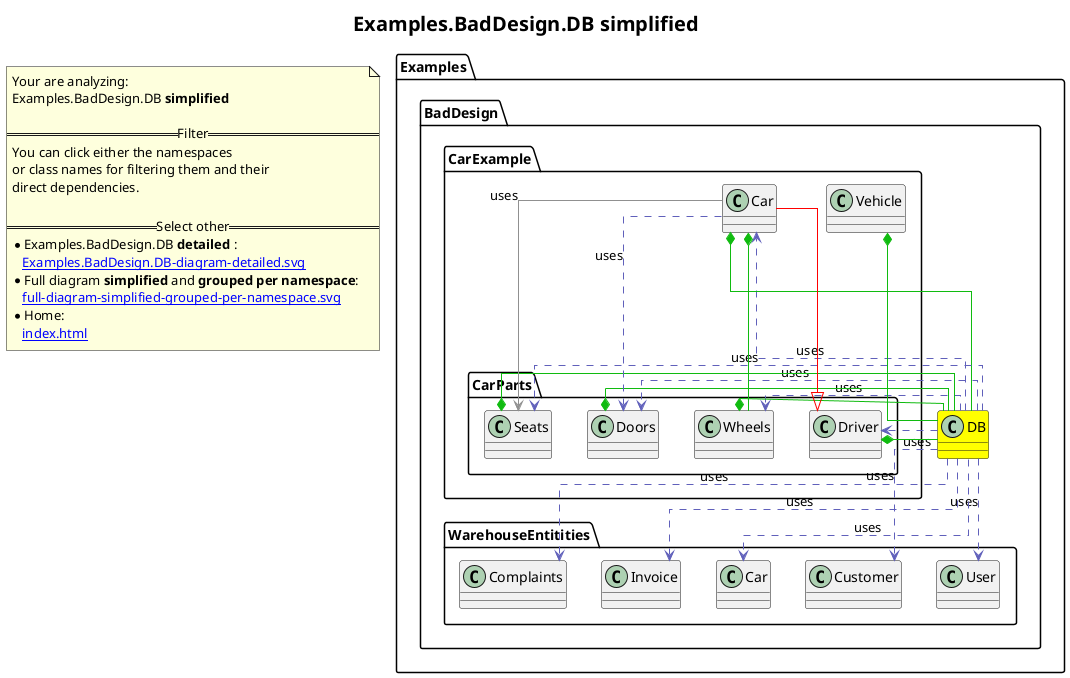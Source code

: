 @startuml
skinparam linetype ortho
title <size:20>Examples.BadDesign.DB **simplified** </size>
note "Your are analyzing:\nExamples.BadDesign.DB **simplified** \n\n==Filter==\nYou can click either the namespaces \nor class names for filtering them and their\ndirect dependencies.\n\n==Select other==\n* Examples.BadDesign.DB **detailed** :\n   [[Examples.BadDesign.DB-diagram-detailed.svg]]\n* Full diagram **simplified** and **grouped per namespace**:\n   [[full-diagram-simplified-grouped-per-namespace.svg]]\n* Home:\n   [[index.html]]" as FloatingNote
  class Examples.BadDesign.DB [[Examples.BadDesign.DB-diagram-simplified.svg]] #yellow {
  }
    class Examples.BadDesign.CarExample.Car [[Examples.BadDesign.CarExample.Car-diagram-simplified.svg]]  {
    }
    class Examples.BadDesign.CarExample.Vehicle [[Examples.BadDesign.CarExample.Vehicle-diagram-simplified.svg]]  {
    }
      class Examples.BadDesign.CarExample.CarParts.Driver [[Examples.BadDesign.CarExample.CarParts.Driver-diagram-simplified.svg]]  {
      }
      class Examples.BadDesign.CarExample.CarParts.Wheels [[Examples.BadDesign.CarExample.CarParts.Wheels-diagram-simplified.svg]]  {
      }
      class Examples.BadDesign.CarExample.CarParts.Doors [[Examples.BadDesign.CarExample.CarParts.Doors-diagram-simplified.svg]]  {
      }
      class Examples.BadDesign.CarExample.CarParts.Seats [[Examples.BadDesign.CarExample.CarParts.Seats-diagram-simplified.svg]]  {
      }
    class Examples.BadDesign.WarehouseEntitities.User [[Examples.BadDesign.WarehouseEntitities.User-diagram-simplified.svg]]  {
    }
    class Examples.BadDesign.WarehouseEntitities.Customer [[Examples.BadDesign.WarehouseEntitities.Customer-diagram-simplified.svg]]  {
    }
    class Examples.BadDesign.WarehouseEntitities.Car [[Examples.BadDesign.WarehouseEntitities.Car-diagram-simplified.svg]]  {
    }
    class Examples.BadDesign.WarehouseEntitities.Invoice [[Examples.BadDesign.WarehouseEntitities.Invoice-diagram-simplified.svg]]  {
    }
    class Examples.BadDesign.WarehouseEntitities.Complaints [[Examples.BadDesign.WarehouseEntitities.Complaints-diagram-simplified.svg]]  {
    }
 ' *************************************** 
 ' *************************************** 
 ' *************************************** 
' Class relations extracted from namespace:
' Examples.BadDesign
Examples.BadDesign.DB .[#6060BB].> Examples.BadDesign.WarehouseEntitities.User  : uses 
Examples.BadDesign.DB .[#6060BB].> Examples.BadDesign.WarehouseEntitities.Customer  : uses 
Examples.BadDesign.DB .[#6060BB].> Examples.BadDesign.WarehouseEntitities.Car  : uses 
Examples.BadDesign.DB .[#6060BB].> Examples.BadDesign.WarehouseEntitities.Invoice  : uses 
Examples.BadDesign.DB .[#6060BB].> Examples.BadDesign.WarehouseEntitities.Complaints  : uses 
Examples.BadDesign.DB .[#6060BB].> Examples.BadDesign.CarExample.Car  : uses 
Examples.BadDesign.DB .[#6060BB].> Examples.BadDesign.CarExample.CarParts.Driver  : uses 
Examples.BadDesign.DB .[#6060BB].> Examples.BadDesign.CarExample.CarParts.Wheels  : uses 
Examples.BadDesign.DB .[#6060BB].> Examples.BadDesign.CarExample.CarParts.Doors  : uses 
Examples.BadDesign.DB .[#6060BB].> Examples.BadDesign.CarExample.CarParts.Seats  : uses 
' Class relations extracted from namespace:
' Examples.BadDesign.CarExample
Examples.BadDesign.CarExample.CarParts.Driver <|-[#red]- Examples.BadDesign.CarExample.Car
Examples.BadDesign.CarExample.Car *-[#10BB10]- Examples.BadDesign.CarExample.CarParts.Wheels 
Examples.BadDesign.CarExample.Car *-[#10BB10]- Examples.BadDesign.DB 
Examples.BadDesign.CarExample.Car .[#6060BB].> Examples.BadDesign.CarExample.CarParts.Doors  : uses 
Examples.BadDesign.CarExample.Car -[#909090]-> Examples.BadDesign.CarExample.CarParts.Seats  : uses 
Examples.BadDesign.CarExample.Vehicle *-[#10BB10]- Examples.BadDesign.DB 
' Class relations extracted from namespace:
' Examples.BadDesign.CarExample.CarParts
Examples.BadDesign.CarExample.CarParts.Driver *-[#10BB10]- Examples.BadDesign.DB 
Examples.BadDesign.CarExample.CarParts.Wheels *-[#10BB10]- Examples.BadDesign.DB 
Examples.BadDesign.CarExample.CarParts.Doors *-[#10BB10]- Examples.BadDesign.DB 
Examples.BadDesign.CarExample.CarParts.Seats *-[#10BB10]- Examples.BadDesign.DB 
' Class relations extracted from namespace:
' Examples.BadDesign.WarehouseEntitities
@enduml